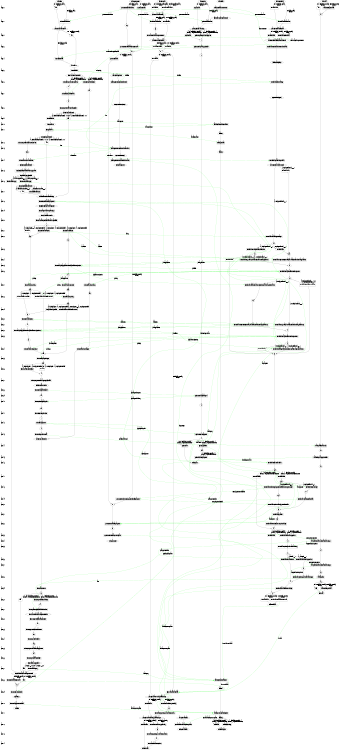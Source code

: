 digraph state_graph {
	rankdir=TB;
	size="8,5;"
	layer_0 [shape=plaintext, label="layer 0"];
	layer_1 [shape=plaintext, label="layer 1"];
	layer_0 -> layer_1 [style=invis];
	layer_2 [shape=plaintext, label="layer 2"];
	layer_1 -> layer_2 [style=invis];
	layer_3 [shape=plaintext, label="layer 3"];
	layer_2 -> layer_3 [style=invis];
	layer_4 [shape=plaintext, label="layer 4"];
	layer_3 -> layer_4 [style=invis];
	layer_5 [shape=plaintext, label="layer 5"];
	layer_4 -> layer_5 [style=invis];
	layer_6 [shape=plaintext, label="layer 6"];
	layer_5 -> layer_6 [style=invis];
	layer_7 [shape=plaintext, label="layer 7"];
	layer_6 -> layer_7 [style=invis];
	layer_8 [shape=plaintext, label="layer 8"];
	layer_7 -> layer_8 [style=invis];
	layer_9 [shape=plaintext, label="layer 9"];
	layer_8 -> layer_9 [style=invis];
	layer_10 [shape=plaintext, label="layer 10"];
	layer_9 -> layer_10 [style=invis];
	layer_11 [shape=plaintext, label="layer 11"];
	layer_10 -> layer_11 [style=invis];
	layer_12 [shape=plaintext, label="layer 12"];
	layer_11 -> layer_12 [style=invis];
	layer_13 [shape=plaintext, label="layer 13"];
	layer_12 -> layer_13 [style=invis];
	layer_14 [shape=plaintext, label="layer 14"];
	layer_13 -> layer_14 [style=invis];
	layer_15 [shape=plaintext, label="layer 15"];
	layer_14 -> layer_15 [style=invis];
	layer_16 [shape=plaintext, label="layer 16"];
	layer_15 -> layer_16 [style=invis];
	layer_17 [shape=plaintext, label="layer 17"];
	layer_16 -> layer_17 [style=invis];
	layer_18 [shape=plaintext, label="layer 18"];
	layer_17 -> layer_18 [style=invis];
	layer_19 [shape=plaintext, label="layer 19"];
	layer_18 -> layer_19 [style=invis];
	layer_20 [shape=plaintext, label="layer 20"];
	layer_19 -> layer_20 [style=invis];
	layer_21 [shape=plaintext, label="layer 21"];
	layer_20 -> layer_21 [style=invis];
	layer_22 [shape=plaintext, label="layer 22"];
	layer_21 -> layer_22 [style=invis];
	layer_23 [shape=plaintext, label="layer 23"];
	layer_22 -> layer_23 [style=invis];
	layer_24 [shape=plaintext, label="layer 24"];
	layer_23 -> layer_24 [style=invis];
	layer_25 [shape=plaintext, label="layer 25"];
	layer_24 -> layer_25 [style=invis];
	layer_26 [shape=plaintext, label="layer 26"];
	layer_25 -> layer_26 [style=invis];
	layer_27 [shape=plaintext, label="layer 27"];
	layer_26 -> layer_27 [style=invis];
	layer_28 [shape=plaintext, label="layer 28"];
	layer_27 -> layer_28 [style=invis];
	layer_29 [shape=plaintext, label="layer 29"];
	layer_28 -> layer_29 [style=invis];
	layer_30 [shape=plaintext, label="layer 30"];
	layer_29 -> layer_30 [style=invis];
	layer_31 [shape=plaintext, label="layer 31"];
	layer_30 -> layer_31 [style=invis];
	layer_32 [shape=plaintext, label="layer 32"];
	layer_31 -> layer_32 [style=invis];
	layer_33 [shape=plaintext, label="layer 33"];
	layer_32 -> layer_33 [style=invis];
	layer_34 [shape=plaintext, label="layer 34"];
	layer_33 -> layer_34 [style=invis];
	layer_35 [shape=plaintext, label="layer 35"];
	layer_34 -> layer_35 [style=invis];
	layer_36 [shape=plaintext, label="layer 36"];
	layer_35 -> layer_36 [style=invis];
	layer_37 [shape=plaintext, label="layer 37"];
	layer_36 -> layer_37 [style=invis];
	layer_38 [shape=plaintext, label="layer 38"];
	layer_37 -> layer_38 [style=invis];
	layer_39 [shape=plaintext, label="layer 39"];
	layer_38 -> layer_39 [style=invis];
	layer_40 [shape=plaintext, label="layer 40"];
	layer_39 -> layer_40 [style=invis];
	layer_41 [shape=plaintext, label="layer 41"];
	layer_40 -> layer_41 [style=invis];
	layer_42 [shape=plaintext, label="layer 42"];
	layer_41 -> layer_42 [style=invis];
	layer_43 [shape=plaintext, label="layer 43"];
	layer_42 -> layer_43 [style=invis];
	layer_44 [shape=plaintext, label="layer 44"];
	layer_43 -> layer_44 [style=invis];
	layer_45 [shape=plaintext, label="layer 45"];
	layer_44 -> layer_45 [style=invis];
	layer_46 [shape=plaintext, label="layer 46"];
	layer_45 -> layer_46 [style=invis];
	layer_47 [shape=plaintext, label="layer 47"];
	layer_46 -> layer_47 [style=invis];
	layer_48 [shape=plaintext, label="layer 48"];
	layer_47 -> layer_48 [style=invis];
	layer_49 [shape=plaintext, label="layer 49"];
	layer_48 -> layer_49 [style=invis];
	layer_50 [shape=plaintext, label="layer 50"];
	layer_49 -> layer_50 [style=invis];
	layer_51 [shape=plaintext, label="layer 51"];
	layer_50 -> layer_51 [style=invis];
	layer_52 [shape=plaintext, label="layer 52"];
	layer_51 -> layer_52 [style=invis];
	layer_53 [shape=plaintext, label="layer 53"];
	layer_52 -> layer_53 [style=invis];
	layer_54 [shape=plaintext, label="layer 54"];
	layer_53 -> layer_54 [style=invis];
	layer_55 [shape=plaintext, label="layer 55"];
	layer_54 -> layer_55 [style=invis];
	layer_56 [shape=plaintext, label="layer 56"];
	layer_55 -> layer_56 [style=invis];
	layer_57 [shape=plaintext, label="layer 57"];
	layer_56 -> layer_57 [style=invis];
	layer_58 [shape=plaintext, label="layer 58"];
	layer_57 -> layer_58 [style=invis];
	layer_59 [shape=plaintext, label="layer 59"];
	layer_58 -> layer_59 [style=invis];
	layer_60 [shape=plaintext, label="layer 60"];
	layer_59 -> layer_60 [style=invis];
	layer_61 [shape=plaintext, label="layer 61"];
	layer_60 -> layer_61 [style=invis];
	layer_62 [shape=plaintext, label="layer 62"];
	layer_61 -> layer_62 [style=invis];
	layer_63 [shape=plaintext, label="layer 63"];
	layer_62 -> layer_63 [style=invis];
	layer_64 [shape=plaintext, label="layer 64"];
	layer_63 -> layer_64 [style=invis];
	layer_65 [shape=plaintext, label="layer 65"];
	layer_64 -> layer_65 [style=invis];
	layer_66 [shape=plaintext, label="layer 66"];
	layer_65 -> layer_66 [style=invis];
	layer_67 [shape=plaintext, label="layer 67"];
	layer_66 -> layer_67 [style=invis];
	layer_68 [shape=plaintext, label="layer 68"];
	layer_67 -> layer_68 [style=invis];
	layer_69 [shape=plaintext, label="layer 69"];
	layer_68 -> layer_69 [style=invis];
	layer_70 [shape=plaintext, label="layer 70"];
	layer_69 -> layer_70 [style=invis];
	layer_71 [shape=plaintext, label="layer 71"];
	layer_70 -> layer_71 [style=invis];
	layer_72 [shape=plaintext, label="layer 72"];
	layer_71 -> layer_72 [style=invis];
	layer_73 [shape=plaintext, label="layer 73"];
	layer_72 -> layer_73 [style=invis];
	layer_74 [shape=plaintext, label="layer 74"];
	layer_73 -> layer_74 [style=invis];
	
	/* States */
	Firm_end_Firm [label = "end_Firm"]
	Firm_Update_02 [label = "Update_02"]
	Firm_15 [label = "15"]
	Firm_Firm_new01 [label = "Firm_new01"]
	Firm_Start_Firm_Macro_Data [label = "Start_Firm_Macro_Data"]
	Firm_start_Firm [label = "start_Firm"]
	Firm_10 [label = "10"]
	Firm_09b [label = "09b"]
	Firm_08 [label = "08"]
	Firm_07 [label = "07"]
	Firm_09a [label = "09a"]
	Firm_06 [label = "06"]
	Firm_03d [label = "03d"]
	Firm_09c [label = "09c"]
	Firm_05b [label = "05b"]
	Firm_05a [label = "05a"]
	Firm_04 [label = "04"]
	Firm_03c [label = "03c"]
	Firm_03 [label = "03"]
	Firm_011 [label = "011"]
	Firm_Firm_Ends_External_Financing [label = "Firm_Ends_External_Financing"]
	Firm_Firm_checks_financial_crisis [label = "Firm_checks_financial_crisis"]
	Firm_Firm_bankruptcy_checked [label = "Firm_bankruptcy_checked"]
	Firm_End_Firm_Financial_Role [label = "End_Firm_Financial_Role"]
	Firm_0003 [label = "0003"]
	Firm_Firm_Bankruptcy_check [label = "Firm_Bankruptcy_check"]
	Firm_004 [label = "004"]
	Firm_003 [label = "003"]
	Firm_002 [label = "002"]
	Firm_001 [label = "001"]
	Firm_Firm_End_Credit_Role [label = "Firm_End_Credit_Role"]
	Firm_Firm_Credit_02 [label = "Firm_Credit_02"]
	Firm_Start_Firm_Credit_Role [label = "Start_Firm_Credit_Role"]
	Firm_Firm_End_Financial_Management_Role [label = "Firm_End_Financial_Management_Role"]
	Firm_Firm_Start_Financial_Management_Role [label = "Firm_Start_Financial_Management_Role"]
	Firm_14 [label = "14"]
	Firm_13 [label = "13"]
	Firm_Start_Firm_Seller_Role [label = "Start_Firm_Seller_Role"]
	Firm_12 [label = "12"]
	Firm_11 [label = "11"]
	Firm_11b [label = "11b"]
	Firm_11a [label = "11a"]
	Firm_End_Firm_Labour_Role [label = "End_Firm_Labour_Role"]
	Firm_Firm_Start_Labour_Role [label = "Firm_Start_Labour_Role"]
	Firm_Firm_End_Financial_Management [label = "Firm_End_Financial_Management"]
	Firm_02 [label = "02"]
	Firm_00b [label = "00b"]
	Firm_01 [label = "01"]
	Firm_Firm_Start_Producer_Role [label = "Firm_Start_Producer_Role"]
	Household_WAITORDERSTATUS [label = "WAITORDERSTATUS"]
	Household_SELECTSTRATEGY [label = "SELECTSTRATEGY"]
	Household_end_Household [label = "end_Household"]
	Household_start_Household_financial_market_role [label = "start_Household_financial_market_role"]
	Household_Start_Household_Tax_Data [label = "Start_Household_Tax_Data"]
	Household_start_Household [label = "start_Household"]
	Household_05 [label = "05"]
	Household_04 [label = "04"]
	Household_03 [label = "03"]
	Household_02 [label = "02"]
	Household_01b [label = "01b"]
	Household_01 [label = "01"]
	Household_01a [label = "01a"]
	Household_01d [label = "01d"]
	Household_Start_Household_Labour_Role [label = "Start_Household_Labour_Role"]
	Household_12 [label = "12"]
	Household_14 [label = "14"]
	Household_11 [label = "11"]
	Household_10 [label = "10"]
	Household_15 [label = "15"]
	Household_08b [label = "08b"]
	Household_06d [label = "06d"]
	Household_08 [label = "08"]
	Household_07 [label = "07"]
	Household_06c [label = "06c"]
	Household_09 [label = "09"]
	Household_06b [label = "06b"]
	Household_06 [label = "06"]
	Mall_end_Mall [label = "end_Mall"]
	Mall_06 [label = "06"]
	Mall_05 [label = "05"]
	Mall_04 [label = "04"]
	Mall_03 [label = "03"]
	Mall_02 [label = "02"]
	Mall_01 [label = "01"]
	Mall_start_Mall [label = "start_Mall"]
	IGFirm_start_IGFirm [label = "start_IGFirm"]
	IGFirm_end_IGFirm [label = "end_IGFirm"]
	IGFirm_04b [label = "04b"]
	IGFirm_04 [label = "04"]
	IGFirm_03 [label = "03"]
	IGFirm_02 [label = "02"]
	IGFirm_01 [label = "01"]
	IGFirm_Start_IGFirm_Productivity [label = "Start_IGFirm_Productivity"]
	Eurostat_end_Eurostat [label = "end_Eurostat"]
	Eurostat_04 [label = "04"]
	Eurostat_03 [label = "03"]
	Eurostat_Start_Eurostat_Quarterly_Datastorage [label = "Start_Eurostat_Quarterly_Datastorage"]
	Eurostat_02 [label = "02"]
	Eurostat_Start_Eurostat_Monthly_Datastorage [label = "Start_Eurostat_Monthly_Datastorage"]
	Eurostat_01 [label = "01"]
	Eurostat_AA [label = "AA"]
	Eurostat_Start_Eurostat_Firm_Data [label = "Start_Eurostat_Firm_Data"]
	Eurostat_Start_Eurostat_Tax_Data [label = "Start_Eurostat_Tax_Data"]
	Eurostat_start_Eurostat [label = "start_Eurostat"]
	Clearinghouse_end_Clearinghouse [label = "end_Clearinghouse"]
	Clearinghouse_COMPUTEDPRICES [label = "COMPUTEDPRICES"]
	Clearinghouse_RECEIVEDINFOSTOCK [label = "RECEIVEDINFOSTOCK"]
	Clearinghouse_start_Clearinghouse [label = "start_Clearinghouse"]
	Bank_start_Bank [label = "start_Bank"]
	Bank_end_Bank_cycle [label = "end_Bank_cycle"]
	Bank_Bank_05 [label = "Bank_05"]
	Bank_Bank_04 [label = "Bank_04"]
	Bank_Bank_03 [label = "Bank_03"]
	Bank_Bank_02 [label = "Bank_02"]
	Bank_Bank_start_credit_market_role [label = "Bank_start_credit_market_role"]
	Government_end_Government [label = "end_Government"]
	Government_02 [label = "02"]
	Government_01 [label = "01"]
	Government_00A [label = "00A"]
	Government_00 [label = "00"]
	Government_start_Government [label = "start_Government"]
	Central_Bank_end_Central_Bank [label = "end_Central_Bank"]
	Central_Bank_start_Central_Bank [label = "start_Central_Bank"]
	Firm_Firm_calc_production_quantity_Firm_Start_Producer_Role_01 [label = "Firm_calc_production_quantity", shape = rect]
	Firm_Firm_set_quantities_zero_Firm_Start_Producer_Role_00b [label = "Firm_set_quantities_zero", shape = rect]
	Firm_Firm_calc_input_demands_01_02 [label = "Firm_calc_input_demands", shape = rect]
	Firm_Firm_calc_production_quantity_2_Firm_End_Financial_Management_Firm_Start_Labour_Role [label = "Firm_calc_production_quantity_2", shape = rect]
	Firm_Firm_send_capital_demand_End_Firm_Labour_Role_11a [label = "Firm_send_capital_demand", shape = rect]
	Firm_Firm_receive_capital_goods_11a_11b [label = "Firm_receive_capital_goods", shape = rect]
	Firm_Firm_execute_production_11b_11 [label = "Firm_execute_production", shape = rect]
	Firm_Firm_calc_pay_costs_11_12 [label = "Firm_calc_pay_costs", shape = rect]
	Firm_Firm_send_goods_to_mall_12_Start_Firm_Seller_Role [label = "Firm_send_goods_to_mall", shape = rect]
	Firm_Firm_calc_revenue_Start_Firm_Seller_Role_13 [label = "Firm_calc_revenue", shape = rect]
	Firm_Firm_compute_sales_statistics_13_14 [label = "Firm_compute_sales_statistics", shape = rect]
	Firm_Firm_update_specific_skills_of_workers_14_Firm_Start_Financial_Management_Role [label = "Firm_update_specific_skills_of_workers", shape = rect]
	Firm_idle_13_Firm_End_Financial_Management_Role [label = "idle", shape = rect]
	Firm_Firm_ask_loan_Start_Firm_Credit_Role_Firm_Credit_02 [label = "Firm_ask_loan", shape = rect]
	Firm_Firm_get_loan_Firm_Credit_02_Firm_End_Credit_Role [label = "Firm_get_loan", shape = rect]
	Firm_Firm_compute_financial_payments_Firm_Start_Financial_Management_Role_001 [label = "Firm_compute_financial_payments", shape = rect]
	Firm_Firm_compute_income_statement_001_002 [label = "Firm_compute_income_statement", shape = rect]
	Firm_Firm_compute_dividends_002_003 [label = "Firm_compute_dividends", shape = rect]
	Firm_Firm_compute_total_financial_payments_003_004 [label = "Firm_compute_total_financial_payments", shape = rect]
	Firm_Firm_compute_balance_sheet_004_Firm_Bankruptcy_check [label = "Firm_compute_balance_sheet", shape = rect]
	Firm_Firm_in_bankruptcy_Firm_Bankruptcy_check_Firm_End_Financial_Management_Role [label = "Firm_in_bankruptcy", shape = rect]
	Firm_idle_Firm_Bankruptcy_check_Firm_End_Financial_Management_Role [label = "idle", shape = rect]
	Firm_Firm_compute_total_liquidity_needs_02_Start_Firm_Credit_Role [label = "Firm_compute_total_liquidity_needs", shape = rect]
	Firm_Firm_compute_and_send_stock_orders_Firm_End_Credit_Role_0003 [label = "Firm_compute_and_send_stock_orders", shape = rect]
	Firm_Firm_read_stock_transactions_0003_End_Firm_Financial_Role [label = "Firm_read_stock_transactions", shape = rect]
	Firm_Firm_check_financial_and_bankruptcy_state_End_Firm_Financial_Role_Firm_bankruptcy_checked [label = "Firm_check_financial_and_bankruptcy_state", shape = rect]
	Firm_Firm_in_bankruptcy_Firm_bankruptcy_checked_Firm_End_Financial_Management_Role [label = "Firm_in_bankruptcy", shape = rect]
	Firm_Firm_in_financial_crisis_Firm_checks_financial_crisis_Firm_Ends_External_Financing [label = "Firm_in_financial_crisis", shape = rect]
	Firm_Firm_not_in_bankruptcy_Firm_bankruptcy_checked_Firm_checks_financial_crisis [label = "Firm_not_in_bankruptcy", shape = rect]
	Firm_idle_Firm_checks_financial_crisis_Firm_Ends_External_Financing [label = "idle", shape = rect]
	Firm_idle_Start_Firm_Credit_Role_Firm_Ends_External_Financing [label = "idle", shape = rect]
	Firm_idle_Firm_End_Credit_Role_Firm_Ends_External_Financing [label = "idle", shape = rect]
	Firm_Firm_execute_financial_payments_Firm_Ends_External_Financing_Firm_End_Financial_Management [label = "Firm_execute_financial_payments", shape = rect]
	Firm_Firm_calculate_specific_skills_and_wage_offer_Firm_Start_Labour_Role_011 [label = "Firm_calculate_specific_skills_and_wage_offer", shape = rect]
	Firm_Firm_send_vacancies_011_03 [label = "Firm_send_vacancies", shape = rect]
	Firm_Firm_send_redundancies_011_03c [label = "Firm_send_redundancies", shape = rect]
	Firm_Firm_idle_011_03c [label = "Firm_idle", shape = rect]
	Firm_Firm_read_job_applications_send_job_offer_or_rejection_03_04 [label = "Firm_read_job_applications_send_job_offer_or_rejection", shape = rect]
	Firm_Firm_read_job_responses_04_05a [label = "Firm_read_job_responses", shape = rect]
	Firm_Firm_read_job_quitting_05a_05b [label = "Firm_read_job_quitting", shape = rect]
	Firm_Firm_read_job_quitting_00b_09c [label = "Firm_read_job_quitting", shape = rect]
	Firm_Firm_read_job_quitting_03c_03d [label = "Firm_read_job_quitting", shape = rect]
	Firm_Firm_start_labour_market_03d_06 [label = "Firm_start_labour_market", shape = rect]
	Firm_Firm_finish_labour_market_first_round_03d_09a [label = "Firm_finish_labour_market_first_round", shape = rect]
	Firm_Firm_finish_labour_market_first_round_05b_09a [label = "Firm_finish_labour_market_first_round", shape = rect]
	Firm_Firm_update_wage_offer_05b_06 [label = "Firm_update_wage_offer", shape = rect]
	Firm_Firm_send_vacancies_2_06_07 [label = "Firm_send_vacancies_2", shape = rect]
	Firm_Firm_read_job_applications_send_job_offer_or_rejection_2_07_08 [label = "Firm_read_job_applications_send_job_offer_or_rejection_2", shape = rect]
	Firm_Firm_read_job_responses_2_08_09a [label = "Firm_read_job_responses_2", shape = rect]
	Firm_Firm_read_job_quitting_2_09a_09b [label = "Firm_read_job_quitting_2", shape = rect]
	Firm_Firm_read_job_quitting_2_09c_Start_Firm_Seller_Role [label = "Firm_read_job_quitting_2", shape = rect]
	Firm_Firm_update_wage_offer_2_09b_10 [label = "Firm_update_wage_offer_2", shape = rect]
	Firm_Firm_idle_09b_10 [label = "Firm_idle", shape = rect]
	Firm_Firm_compute_mean_wage_specific_skills_10_End_Firm_Labour_Role [label = "Firm_compute_mean_wage_specific_skills", shape = rect]
	Firm_idle_start_Firm_Start_Firm_Macro_Data [label = "idle", shape = rect]
	Firm_Firm_read_tax_rates_start_Firm_Start_Firm_Macro_Data [label = "Firm_read_tax_rates", shape = rect]
	Firm_Firm_receive_data_Start_Firm_Macro_Data_Firm_new01 [label = "Firm_receive_data", shape = rect]
	Firm_idle_Start_Firm_Macro_Data_Firm_new01 [label = "idle", shape = rect]
	Firm_Firm_send_data_to_Eurostat_Firm_End_Financial_Management_Role_15 [label = "Firm_send_data_to_Eurostat", shape = rect]
	Firm_idle_Firm_End_Financial_Management_Role_15 [label = "idle", shape = rect]
	Firm_Firm_send_payments_to_bank_Update_02_end_Firm [label = "Firm_send_payments_to_bank", shape = rect]
	Firm_Firm_send_info_Firm_new01_Firm_Start_Producer_Role [label = "Firm_send_info", shape = rect]
	Firm_Firm_receive_stock_info_15_Update_02 [label = "Firm_receive_stock_info", shape = rect]
	Household_Household_receive_dividends_06_06b [label = "Household_receive_dividends", shape = rect]
	Household_Household_idle_06b_09 [label = "Household_idle", shape = rect]
	Household_Household_idle_06b_06c [label = "Household_idle", shape = rect]
	Household_Household_receive_wage_06c_07 [label = "Household_receive_wage", shape = rect]
	Household_Household_update_specific_skills_07_08 [label = "Household_update_specific_skills", shape = rect]
	Household_Household_send_unemployment_notification_to_Government_06c_06d [label = "Household_send_unemployment_notification_to_Government", shape = rect]
	Household_Household_receive_unemployment_benefits_06d_08 [label = "Household_receive_unemployment_benefits", shape = rect]
	Household_Household_pay_taxes_08_08b [label = "Household_pay_taxes", shape = rect]
	Household_Household_determine_consumption_budget_08b_09 [label = "Household_determine_consumption_budget", shape = rect]
	Household_Household_idle_09_15 [label = "Household_idle", shape = rect]
	Household_Household_rank_and_buy_goods_1_09_10 [label = "Household_rank_and_buy_goods_1", shape = rect]
	Household_Household_receive_goods_read_rationing_10_11 [label = "Household_receive_goods_read_rationing", shape = rect]
	Household_Household_set_values_zero_11_14 [label = "Household_set_values_zero", shape = rect]
	Household_Household_rank_and_buy_goods_2_11_12 [label = "Household_rank_and_buy_goods_2", shape = rect]
	Household_Household_receive_goods_read_rationing_2_12_14 [label = "Household_receive_goods_read_rationing_2", shape = rect]
	Household_Household_handle_leftover_budget_14_15 [label = "Household_handle_leftover_budget", shape = rect]
	Household_Household_read_firing_messages_Start_Household_Labour_Role_01d [label = "Household_read_firing_messages", shape = rect]
	Household_Household_idle_01d_01a [label = "Household_idle", shape = rect]
	Household_Household_idle_Start_Household_Labour_Role_01a [label = "Household_idle", shape = rect]
	Household_Household_UNEMPLOYED_read_job_vacancies_and_send_applications_01a_01 [label = "Household_UNEMPLOYED_read_job_vacancies_and_send_applications", shape = rect]
	Household_Household_on_the_job_search_decision_01d_01b [label = "Household_on_the_job_search_decision", shape = rect]
	Household_Household_OTJS_read_job_vacancies_and_send_applications_01b_01 [label = "Household_OTJS_read_job_vacancies_and_send_applications", shape = rect]
	Household_Household_idle_01b_06 [label = "Household_idle", shape = rect]
	Household_Household_read_job_offers_send_response_01_02 [label = "Household_read_job_offers_send_response", shape = rect]
	Household_Household_finish_labour_market_02_06 [label = "Household_finish_labour_market", shape = rect]
	Household_Household_read_application_rejection_update_wage_reservation_02_03 [label = "Household_read_application_rejection_update_wage_reservation", shape = rect]
	Household_Household_OTJS_read_job_vacancies_and_send_applications_2_02_04 [label = "Household_OTJS_read_job_vacancies_and_send_applications_2", shape = rect]
	Household_Household_UNEMPLOYED_read_job_vacancies_and_send_applications_2_03_04 [label = "Household_UNEMPLOYED_read_job_vacancies_and_send_applications_2", shape = rect]
	Household_Household_read_job_offers_send_response_2_04_05 [label = "Household_read_job_offers_send_response_2", shape = rect]
	Household_Household_read_application_rejection_update_wage_reservation_2_05_06 [label = "Household_read_application_rejection_update_wage_reservation_2", shape = rect]
	Household_Household_idle_05_06 [label = "Household_idle", shape = rect]
	Household_Household_idle_start_Household_Start_Household_Tax_Data [label = "Household_idle", shape = rect]
	Household_Household_read_tax_rates_start_Household_Start_Household_Tax_Data [label = "Household_read_tax_rates", shape = rect]
	Household_Household_receive_data_Start_Household_Tax_Data_start_Household_financial_market_role [label = "Household_receive_data", shape = rect]
	Household_Household_idle_Start_Household_Tax_Data_start_Household_financial_market_role [label = "Household_idle", shape = rect]
	Household_Household_send_data_to_Eurostat_15_end_Household [label = "Household_send_data_to_Eurostat", shape = rect]
	Household_Household_idle_15_end_Household [label = "Household_idle", shape = rect]
	Household_Household_receive_info_interest_from_bank_start_Household_financial_market_role_SELECTSTRATEGY [label = "Household_receive_info_interest_from_bank", shape = rect]
	Household_Household_select_strategy_SELECTSTRATEGY_WAITORDERSTATUS [label = "Household_select_strategy", shape = rect]
	Household_Household_update_its_portfolio_WAITORDERSTATUS_Start_Household_Labour_Role [label = "Household_update_its_portfolio", shape = rect]
	Mall_Mall_reset_export_data_start_Mall_01 [label = "Mall_reset_export_data", shape = rect]
	Mall_idle_start_Mall_01 [label = "idle", shape = rect]
	Mall_Mall_update_mall_stock_01_02 [label = "Mall_update_mall_stock", shape = rect]
	Mall_Mall_send_quality_price_info_1_02_03 [label = "Mall_send_quality_price_info_1", shape = rect]
	Mall_Mall_update_mall_stocks_sales_rationing_1_03_04 [label = "Mall_update_mall_stocks_sales_rationing_1", shape = rect]
	Mall_Mall_update_mall_stocks_sales_rationing_2_04_05 [label = "Mall_update_mall_stocks_sales_rationing_2", shape = rect]
	Mall_Mall_pay_firm_05_06 [label = "Mall_pay_firm", shape = rect]
	Mall_Mall_send_export_data_06_end_Mall [label = "Mall_send_export_data", shape = rect]
	Mall_idle_06_end_Mall [label = "idle", shape = rect]
	IGFirm_IGFirm_update_productivity_price_Start_IGFirm_Productivity_01 [label = "IGFirm_update_productivity_price", shape = rect]
	IGFirm_IGFirm_idle_Start_IGFirm_Productivity_01 [label = "IGFirm_idle", shape = rect]
	IGFirm_IGFirm_send_quality_price_info_01_02 [label = "IGFirm_send_quality_price_info", shape = rect]
	IGFirm_IGFirm_send_capital_good_02_03 [label = "IGFirm_send_capital_good", shape = rect]
	IGFirm_IGFirm_receive_payment_03_04 [label = "IGFirm_receive_payment", shape = rect]
	IGFirm_IGFirm_pay_taxes_04_04b [label = "IGFirm_pay_taxes", shape = rect]
	IGFirm_IGFirm_dividend_payment_04b_end_IGFirm [label = "IGFirm_dividend_payment", shape = rect]
	IGFirm_IGFirm_idle_04_end_IGFirm [label = "IGFirm_idle", shape = rect]
	IGFirm_IGFirm_idle_start_IGFirm_Start_IGFirm_Productivity [label = "IGFirm_idle", shape = rect]
	IGFirm_IGFirm_read_tax_rates_start_IGFirm_Start_IGFirm_Productivity [label = "IGFirm_read_tax_rates", shape = rect]
	Eurostat_Eurostat_Initialization_start_Eurostat_Start_Eurostat_Tax_Data [label = "Eurostat_Initialization", shape = rect]
	Eurostat_Eurostat_idle_start_Eurostat_Start_Eurostat_Tax_Data [label = "Eurostat_idle", shape = rect]
	Eurostat_Eurostat_idle_Start_Eurostat_Tax_Data_Start_Eurostat_Firm_Data [label = "Eurostat_idle", shape = rect]
	Eurostat_Eurostat_read_tax_rates_Start_Eurostat_Tax_Data_AA [label = "Eurostat_read_tax_rates", shape = rect]
	Eurostat_Eurostat_send_data_to_government_AA_Start_Eurostat_Firm_Data [label = "Eurostat_send_data_to_government", shape = rect]
	Eurostat_Eurostat_send_data_Start_Eurostat_Firm_Data_01 [label = "Eurostat_send_data", shape = rect]
	Eurostat_Eurostat_idle_Start_Eurostat_Firm_Data_01 [label = "Eurostat_idle", shape = rect]
	Eurostat_Eurostat_idle_01_Start_Eurostat_Monthly_Datastorage [label = "Eurostat_idle", shape = rect]
	Eurostat_Eurostat_calculate_data_01_Start_Eurostat_Monthly_Datastorage [label = "Eurostat_calculate_data", shape = rect]
	Eurostat_Eurostat_store_history_monthly_Start_Eurostat_Monthly_Datastorage_02 [label = "Eurostat_store_history_monthly", shape = rect]
	Eurostat_Eurostat_compute_growth_rates_monthly_02_Start_Eurostat_Quarterly_Datastorage [label = "Eurostat_compute_growth_rates_monthly", shape = rect]
	Eurostat_Eurostat_idle_Start_Eurostat_Monthly_Datastorage_Start_Eurostat_Quarterly_Datastorage [label = "Eurostat_idle", shape = rect]
	Eurostat_Eurostat_store_history_quarterly_Start_Eurostat_Quarterly_Datastorage_03 [label = "Eurostat_store_history_quarterly", shape = rect]
	Eurostat_Eurostat_compute_growth_rates_quarterly_03_04 [label = "Eurostat_compute_growth_rates_quarterly", shape = rect]
	Eurostat_Eurostat_measure_recession_04_end_Eurostat [label = "Eurostat_measure_recession", shape = rect]
	Eurostat_Eurostat_idle_Start_Eurostat_Quarterly_Datastorage_end_Eurostat [label = "Eurostat_idle", shape = rect]
	Clearinghouse_ClearingHouse_receive_info_stock_start_Clearinghouse_RECEIVEDINFOSTOCK [label = "ClearingHouse_receive_info_stock", shape = rect]
	Clearinghouse_ClearingHouse_receive_orders_and_run_RECEIVEDINFOSTOCK_COMPUTEDPRICES [label = "ClearingHouse_receive_orders_and_run", shape = rect]
	Clearinghouse_ClearingHouse_send_asset_information_COMPUTEDPRICES_end_Clearinghouse [label = "ClearingHouse_send_asset_information", shape = rect]
	Bank_Bank_decide_credit_conditions_Bank_start_credit_market_role_Bank_02 [label = "Bank_decide_credit_conditions", shape = rect]
	Bank_Bank_give_loan_Bank_02_Bank_03 [label = "Bank_give_loan", shape = rect]
	Bank_Bank_receive_installment_Bank_03_Bank_04 [label = "Bank_receive_installment", shape = rect]
	Bank_Bank_account_update_deposits_Bank_04_Bank_05 [label = "Bank_account_update_deposits", shape = rect]
	Bank_Bank_accounting_Bank_05_end_Bank_cycle [label = "Bank_accounting", shape = rect]
	Bank_Bank_idle_Bank_05_end_Bank_cycle [label = "Bank_idle", shape = rect]
	Bank_Bank_send_accountInterest_start_Bank_Bank_start_credit_market_role [label = "Bank_send_accountInterest", shape = rect]
	Government_Government_idle_start_Government_00 [label = "Government_idle", shape = rect]
	Government_Government_send_tax_rates_start_Government_00A [label = "Government_send_tax_rates", shape = rect]
	Government_Government_read_data_from_Eurostat_00A_00 [label = "Government_read_data_from_Eurostat", shape = rect]
	Government_Government_send_unemployment_benefit_payment_00_01 [label = "Government_send_unemployment_benefit_payment", shape = rect]
	Government_Government_idle_00_01 [label = "Government_idle", shape = rect]
	Government_Government_read_tax_payment_01_02 [label = "Government_read_tax_payment", shape = rect]
	Government_Government_send_account_update_02_end_Government [label = "Government_send_account_update", shape = rect]
	Central_Bank_Central_Bank_read_account_update_start_Central_Bank_end_Central_Bank [label = "Central_Bank_read_account_update", shape = rect]
	
	/* Transitions */
	Firm_Firm_Start_Producer_Role -> Firm_Firm_calc_production_quantity_Firm_Start_Producer_Role_01 [ label = "Periodicity: monthly\nPhase: a->day_of_month_to_act"];
	Firm_Firm_calc_production_quantity_Firm_Start_Producer_Role_01 -> Firm_01;
	Firm_Firm_Start_Producer_Role -> Firm_Firm_set_quantities_zero_Firm_Start_Producer_Role_00b [ label = "not ( Periodicity: monthly\nPhase: a->day_of_month_to_act )"];
	Firm_Firm_set_quantities_zero_Firm_Start_Producer_Role_00b -> Firm_00b;
	Firm_01 -> Firm_Firm_calc_input_demands_01_02;
	Firm_Firm_calc_input_demands_01_02 -> Firm_02;
	Firm_Firm_End_Financial_Management -> Firm_Firm_calc_production_quantity_2_Firm_End_Financial_Management_Firm_Start_Labour_Role;
	Firm_Firm_calc_production_quantity_2_Firm_End_Financial_Management_Firm_Start_Labour_Role -> Firm_Firm_Start_Labour_Role;
	Firm_End_Firm_Labour_Role -> Firm_Firm_send_capital_demand_End_Firm_Labour_Role_11a;
	Firm_Firm_send_capital_demand_End_Firm_Labour_Role_11a -> Firm_11a;
	Firm_11a -> Firm_Firm_receive_capital_goods_11a_11b;
	Firm_Firm_receive_capital_goods_11a_11b -> Firm_11b;
	Firm_11b -> Firm_Firm_execute_production_11b_11;
	Firm_Firm_execute_production_11b_11 -> Firm_11;
	Firm_11 -> Firm_Firm_calc_pay_costs_11_12;
	Firm_Firm_calc_pay_costs_11_12 -> Firm_12;
	Firm_12 -> Firm_Firm_send_goods_to_mall_12_Start_Firm_Seller_Role;
	Firm_Firm_send_goods_to_mall_12_Start_Firm_Seller_Role -> Firm_Start_Firm_Seller_Role;
	Firm_Start_Firm_Seller_Role -> Firm_Firm_calc_revenue_Start_Firm_Seller_Role_13;
	Firm_Firm_calc_revenue_Start_Firm_Seller_Role_13 -> Firm_13;
	Firm_13 -> Firm_Firm_compute_sales_statistics_13_14 [ label = "Periodicity: monthly\nPhase: a->last_day_of_month_to_act"];
	Firm_Firm_compute_sales_statistics_13_14 -> Firm_14;
	Firm_14 -> Firm_Firm_update_specific_skills_of_workers_14_Firm_Start_Financial_Management_Role;
	Firm_Firm_update_specific_skills_of_workers_14_Firm_Start_Financial_Management_Role -> Firm_Firm_Start_Financial_Management_Role;
	Firm_13 -> Firm_idle_13_Firm_End_Financial_Management_Role [ label = "not ( Periodicity: monthly\nPhase: a->last_day_of_month_to_act )"];
	Firm_idle_13_Firm_End_Financial_Management_Role -> Firm_Firm_End_Financial_Management_Role;
	Firm_Start_Firm_Credit_Role -> Firm_Firm_ask_loan_Start_Firm_Credit_Role_Firm_Credit_02 [ label = "a->external_financial_needs > 0.0"];
	Firm_Firm_ask_loan_Start_Firm_Credit_Role_Firm_Credit_02 -> Firm_Firm_Credit_02;
	Firm_Firm_Credit_02 -> Firm_Firm_get_loan_Firm_Credit_02_Firm_End_Credit_Role;
	Firm_Firm_get_loan_Firm_Credit_02_Firm_End_Credit_Role -> Firm_Firm_End_Credit_Role;
	Firm_Firm_Start_Financial_Management_Role -> Firm_Firm_compute_financial_payments_Firm_Start_Financial_Management_Role_001;
	Firm_Firm_compute_financial_payments_Firm_Start_Financial_Management_Role_001 -> Firm_001;
	Firm_001 -> Firm_Firm_compute_income_statement_001_002;
	Firm_Firm_compute_income_statement_001_002 -> Firm_002;
	Firm_002 -> Firm_Firm_compute_dividends_002_003;
	Firm_Firm_compute_dividends_002_003 -> Firm_003;
	Firm_003 -> Firm_Firm_compute_total_financial_payments_003_004;
	Firm_Firm_compute_total_financial_payments_003_004 -> Firm_004;
	Firm_004 -> Firm_Firm_compute_balance_sheet_004_Firm_Bankruptcy_check;
	Firm_Firm_compute_balance_sheet_004_Firm_Bankruptcy_check -> Firm_Firm_Bankruptcy_check;
	Firm_Firm_Bankruptcy_check -> Firm_Firm_in_bankruptcy_Firm_Bankruptcy_check_Firm_End_Financial_Management_Role [ label = "not ( a->equity >= 0.0 )"];
	Firm_Firm_in_bankruptcy_Firm_Bankruptcy_check_Firm_End_Financial_Management_Role -> Firm_Firm_End_Financial_Management_Role;
	Firm_Firm_Bankruptcy_check -> Firm_idle_Firm_Bankruptcy_check_Firm_End_Financial_Management_Role [ label = "a->equity >= 0.0"];
	Firm_idle_Firm_Bankruptcy_check_Firm_End_Financial_Management_Role -> Firm_Firm_End_Financial_Management_Role;
	Firm_02 -> Firm_Firm_compute_total_liquidity_needs_02_Start_Firm_Credit_Role;
	Firm_Firm_compute_total_liquidity_needs_02_Start_Firm_Credit_Role -> Firm_Start_Firm_Credit_Role;
	Firm_Firm_End_Credit_Role -> Firm_Firm_compute_and_send_stock_orders_Firm_End_Credit_Role_0003 [ label = "a->external_financial_needs > 0.0"];
	Firm_Firm_compute_and_send_stock_orders_Firm_End_Credit_Role_0003 -> Firm_0003;
	Firm_0003 -> Firm_Firm_read_stock_transactions_0003_End_Firm_Financial_Role;
	Firm_Firm_read_stock_transactions_0003_End_Firm_Financial_Role -> Firm_End_Firm_Financial_Role;
	Firm_End_Firm_Financial_Role -> Firm_Firm_check_financial_and_bankruptcy_state_End_Firm_Financial_Role_Firm_bankruptcy_checked;
	Firm_Firm_check_financial_and_bankruptcy_state_End_Firm_Financial_Role_Firm_bankruptcy_checked -> Firm_Firm_bankruptcy_checked;
	Firm_Firm_bankruptcy_checked -> Firm_Firm_in_bankruptcy_Firm_bankruptcy_checked_Firm_End_Financial_Management_Role [ label = "a->bankruptcy_state == 1"];
	Firm_Firm_in_bankruptcy_Firm_bankruptcy_checked_Firm_End_Financial_Management_Role -> Firm_Firm_End_Financial_Management_Role;
	Firm_Firm_checks_financial_crisis -> Firm_Firm_in_financial_crisis_Firm_checks_financial_crisis_Firm_Ends_External_Financing [ label = "a->financial_crisis_state == 1"];
	Firm_Firm_in_financial_crisis_Firm_checks_financial_crisis_Firm_Ends_External_Financing -> Firm_Firm_Ends_External_Financing;
	Firm_Firm_bankruptcy_checked -> Firm_Firm_not_in_bankruptcy_Firm_bankruptcy_checked_Firm_checks_financial_crisis [ label = "a->bankruptcy_state == 0"];
	Firm_Firm_not_in_bankruptcy_Firm_bankruptcy_checked_Firm_checks_financial_crisis -> Firm_Firm_checks_financial_crisis;
	Firm_Firm_checks_financial_crisis -> Firm_idle_Firm_checks_financial_crisis_Firm_Ends_External_Financing [ label = "a->financial_crisis_state == 0"];
	Firm_idle_Firm_checks_financial_crisis_Firm_Ends_External_Financing -> Firm_Firm_Ends_External_Financing;
	Firm_Start_Firm_Credit_Role -> Firm_idle_Start_Firm_Credit_Role_Firm_Ends_External_Financing [ label = "not ( a->external_financial_needs > 0.0 )"];
	Firm_idle_Start_Firm_Credit_Role_Firm_Ends_External_Financing -> Firm_Firm_Ends_External_Financing;
	Firm_Firm_End_Credit_Role -> Firm_idle_Firm_End_Credit_Role_Firm_Ends_External_Financing [ label = "not ( a->external_financial_needs > 0.0 )"];
	Firm_idle_Firm_End_Credit_Role_Firm_Ends_External_Financing -> Firm_Firm_Ends_External_Financing;
	Firm_Firm_Ends_External_Financing -> Firm_Firm_execute_financial_payments_Firm_Ends_External_Financing_Firm_End_Financial_Management;
	Firm_Firm_execute_financial_payments_Firm_Ends_External_Financing_Firm_End_Financial_Management -> Firm_Firm_End_Financial_Management;
	Firm_Firm_Start_Labour_Role -> Firm_Firm_calculate_specific_skills_and_wage_offer_Firm_Start_Labour_Role_011;
	Firm_Firm_calculate_specific_skills_and_wage_offer_Firm_Start_Labour_Role_011 -> Firm_011;
	Firm_011 -> Firm_Firm_send_vacancies_011_03 [ label = "a->no_employees < a->employees_needed"];
	Firm_Firm_send_vacancies_011_03 -> Firm_03;
	Firm_011 -> Firm_Firm_send_redundancies_011_03c [ label = "a->no_employees > a->employees_needed"];
	Firm_Firm_send_redundancies_011_03c -> Firm_03c;
	Firm_011 -> Firm_Firm_idle_011_03c [ label = "a->no_employees == a->employees_needed"];
	Firm_Firm_idle_011_03c -> Firm_03c;
	Firm_03 -> Firm_Firm_read_job_applications_send_job_offer_or_rejection_03_04;
	Firm_Firm_read_job_applications_send_job_offer_or_rejection_03_04 -> Firm_04;
	Firm_04 -> Firm_Firm_read_job_responses_04_05a;
	Firm_Firm_read_job_responses_04_05a -> Firm_05a;
	Firm_05a -> Firm_Firm_read_job_quitting_05a_05b;
	Firm_Firm_read_job_quitting_05a_05b -> Firm_05b;
	Firm_00b -> Firm_Firm_read_job_quitting_00b_09c;
	Firm_Firm_read_job_quitting_00b_09c -> Firm_09c;
	Firm_03c -> Firm_Firm_read_job_quitting_03c_03d;
	Firm_Firm_read_job_quitting_03c_03d -> Firm_03d;
	Firm_03d -> Firm_Firm_start_labour_market_03d_06 [ label = "a->no_employees < a->employees_needed"];
	Firm_Firm_start_labour_market_03d_06 -> Firm_06;
	Firm_03d -> Firm_Firm_finish_labour_market_first_round_03d_09a [ label = "not ( a->no_employees < a->employees_needed )"];
	Firm_Firm_finish_labour_market_first_round_03d_09a -> Firm_09a;
	Firm_05b -> Firm_Firm_finish_labour_market_first_round_05b_09a [ label = "a->no_employees == a->employees_needed"];
	Firm_Firm_finish_labour_market_first_round_05b_09a -> Firm_09a;
	Firm_05b -> Firm_Firm_update_wage_offer_05b_06 [ label = "a->no_employees < a->employees_needed"];
	Firm_Firm_update_wage_offer_05b_06 -> Firm_06;
	Firm_06 -> Firm_Firm_send_vacancies_2_06_07;
	Firm_Firm_send_vacancies_2_06_07 -> Firm_07;
	Firm_07 -> Firm_Firm_read_job_applications_send_job_offer_or_rejection_2_07_08;
	Firm_Firm_read_job_applications_send_job_offer_or_rejection_2_07_08 -> Firm_08;
	Firm_08 -> Firm_Firm_read_job_responses_2_08_09a;
	Firm_Firm_read_job_responses_2_08_09a -> Firm_09a;
	Firm_09a -> Firm_Firm_read_job_quitting_2_09a_09b;
	Firm_Firm_read_job_quitting_2_09a_09b -> Firm_09b;
	Firm_09c -> Firm_Firm_read_job_quitting_2_09c_Start_Firm_Seller_Role;
	Firm_Firm_read_job_quitting_2_09c_Start_Firm_Seller_Role -> Firm_Start_Firm_Seller_Role;
	Firm_09b -> Firm_Firm_update_wage_offer_2_09b_10 [ label = "a->no_employees < a->employees_needed"];
	Firm_Firm_update_wage_offer_2_09b_10 -> Firm_10;
	Firm_09b -> Firm_Firm_idle_09b_10 [ label = "not ( a->no_employees < a->employees_needed )"];
	Firm_Firm_idle_09b_10 -> Firm_10;
	Firm_10 -> Firm_Firm_compute_mean_wage_specific_skills_10_End_Firm_Labour_Role;
	Firm_Firm_compute_mean_wage_specific_skills_10_End_Firm_Labour_Role -> Firm_End_Firm_Labour_Role;
	Firm_start_Firm -> Firm_idle_start_Firm_Start_Firm_Macro_Data [ label = "not ( Periodicity: yearly\nPhase: 1 )"];
	Firm_idle_start_Firm_Start_Firm_Macro_Data -> Firm_Start_Firm_Macro_Data;
	Firm_start_Firm -> Firm_Firm_read_tax_rates_start_Firm_Start_Firm_Macro_Data [ label = "Periodicity: yearly\nPhase: 1"];
	Firm_Firm_read_tax_rates_start_Firm_Start_Firm_Macro_Data -> Firm_Start_Firm_Macro_Data;
	Firm_Start_Firm_Macro_Data -> Firm_Firm_receive_data_Start_Firm_Macro_Data_Firm_new01 [ label = "Periodicity: monthly\nPhase: 1"];
	Firm_Firm_receive_data_Start_Firm_Macro_Data_Firm_new01 -> Firm_Firm_new01;
	Firm_Start_Firm_Macro_Data -> Firm_idle_Start_Firm_Macro_Data_Firm_new01 [ label = "not ( Periodicity: monthly\nPhase: 1 )"];
	Firm_idle_Start_Firm_Macro_Data_Firm_new01 -> Firm_Firm_new01;
	Firm_Firm_End_Financial_Management_Role -> Firm_Firm_send_data_to_Eurostat_Firm_End_Financial_Management_Role_15 [ label = "Periodicity: monthly\nPhase: 0"];
	Firm_Firm_send_data_to_Eurostat_Firm_End_Financial_Management_Role_15 -> Firm_15;
	Firm_Firm_End_Financial_Management_Role -> Firm_idle_Firm_End_Financial_Management_Role_15 [ label = "not ( Periodicity: monthly\nPhase: 0 )"];
	Firm_idle_Firm_End_Financial_Management_Role_15 -> Firm_15;
	Firm_Update_02 -> Firm_Firm_send_payments_to_bank_Update_02_end_Firm;
	Firm_Firm_send_payments_to_bank_Update_02_end_Firm -> Firm_end_Firm;
	Firm_Firm_new01 -> Firm_Firm_send_info_Firm_new01_Firm_Start_Producer_Role;
	Firm_Firm_send_info_Firm_new01_Firm_Start_Producer_Role -> Firm_Firm_Start_Producer_Role;
	Firm_15 -> Firm_Firm_receive_stock_info_15_Update_02;
	Firm_Firm_receive_stock_info_15_Update_02 -> Firm_Update_02;
	Household_06 -> Household_Household_receive_dividends_06_06b;
	Household_Household_receive_dividends_06_06b -> Household_06b;
	Household_06b -> Household_Household_idle_06b_09 [ label = "not ( Periodicity: monthly\nPhase: a->day_of_month_receive_income )"];
	Household_Household_idle_06b_09 -> Household_09;
	Household_06b -> Household_Household_idle_06b_06c [ label = "Periodicity: monthly\nPhase: a->day_of_month_receive_income"];
	Household_Household_idle_06b_06c -> Household_06c;
	Household_06c -> Household_Household_receive_wage_06c_07 [ label = "a->employee_firm_id != -1"];
	Household_Household_receive_wage_06c_07 -> Household_07;
	Household_07 -> Household_Household_update_specific_skills_07_08;
	Household_Household_update_specific_skills_07_08 -> Household_08;
	Household_06c -> Household_Household_send_unemployment_notification_to_Government_06c_06d [ label = "a->employee_firm_id == -1"];
	Household_Household_send_unemployment_notification_to_Government_06c_06d -> Household_06d;
	Household_06d -> Household_Household_receive_unemployment_benefits_06d_08;
	Household_Household_receive_unemployment_benefits_06d_08 -> Household_08;
	Household_08 -> Household_Household_pay_taxes_08_08b;
	Household_Household_pay_taxes_08_08b -> Household_08b;
	Household_08b -> Household_Household_determine_consumption_budget_08b_09;
	Household_Household_determine_consumption_budget_08b_09 -> Household_09;
	Household_09 -> Household_Household_idle_09_15 [ label = "not ( Periodicity: weekly\nPhase: a->day_of_week_to_act )"];
	Household_Household_idle_09_15 -> Household_15;
	Household_09 -> Household_Household_rank_and_buy_goods_1_09_10 [ label = "Periodicity: weekly\nPhase: a->day_of_week_to_act"];
	Household_Household_rank_and_buy_goods_1_09_10 -> Household_10;
	Household_10 -> Household_Household_receive_goods_read_rationing_10_11;
	Household_Household_receive_goods_read_rationing_10_11 -> Household_11;
	Household_11 -> Household_Household_set_values_zero_11_14 [ label = "a->rationed != 1"];
	Household_Household_set_values_zero_11_14 -> Household_14;
	Household_11 -> Household_Household_rank_and_buy_goods_2_11_12 [ label = "a->rationed == 1"];
	Household_Household_rank_and_buy_goods_2_11_12 -> Household_12;
	Household_12 -> Household_Household_receive_goods_read_rationing_2_12_14;
	Household_Household_receive_goods_read_rationing_2_12_14 -> Household_14;
	Household_14 -> Household_Household_handle_leftover_budget_14_15;
	Household_Household_handle_leftover_budget_14_15 -> Household_15;
	Household_Start_Household_Labour_Role -> Household_Household_read_firing_messages_Start_Household_Labour_Role_01d [ label = "a->employee_firm_id != -1"];
	Household_Household_read_firing_messages_Start_Household_Labour_Role_01d -> Household_01d;
	Household_01d -> Household_Household_idle_01d_01a [ label = "a->employee_firm_id == -1"];
	Household_Household_idle_01d_01a -> Household_01a;
	Household_Start_Household_Labour_Role -> Household_Household_idle_Start_Household_Labour_Role_01a [ label = "a->employee_firm_id == -1"];
	Household_Household_idle_Start_Household_Labour_Role_01a -> Household_01a;
	Household_01a -> Household_Household_UNEMPLOYED_read_job_vacancies_and_send_applications_01a_01;
	Household_Household_UNEMPLOYED_read_job_vacancies_and_send_applications_01a_01 -> Household_01;
	Household_01d -> Household_Household_on_the_job_search_decision_01d_01b [ label = "a->employee_firm_id != -1"];
	Household_Household_on_the_job_search_decision_01d_01b -> Household_01b;
	Household_01b -> Household_Household_OTJS_read_job_vacancies_and_send_applications_01b_01 [ label = "a->on_the_job_search == 1"];
	Household_Household_OTJS_read_job_vacancies_and_send_applications_01b_01 -> Household_01;
	Household_01b -> Household_Household_idle_01b_06 [ label = "a->on_the_job_search != 1"];
	Household_Household_idle_01b_06 -> Household_06;
	Household_01 -> Household_Household_read_job_offers_send_response_01_02;
	Household_Household_read_job_offers_send_response_01_02 -> Household_02;
	Household_02 -> Household_Household_finish_labour_market_02_06 [ label = "a->employee_firm_id != -1 &&\na->on_the_job_search != 1"];
	Household_Household_finish_labour_market_02_06 -> Household_06;
	Household_02 -> Household_Household_read_application_rejection_update_wage_reservation_02_03 [ label = "a->employee_firm_id == -1"];
	Household_Household_read_application_rejection_update_wage_reservation_02_03 -> Household_03;
	Household_02 -> Household_Household_OTJS_read_job_vacancies_and_send_applications_2_02_04 [ label = "a->on_the_job_search == 1"];
	Household_Household_OTJS_read_job_vacancies_and_send_applications_2_02_04 -> Household_04;
	Household_03 -> Household_Household_UNEMPLOYED_read_job_vacancies_and_send_applications_2_03_04;
	Household_Household_UNEMPLOYED_read_job_vacancies_and_send_applications_2_03_04 -> Household_04;
	Household_04 -> Household_Household_read_job_offers_send_response_2_04_05;
	Household_Household_read_job_offers_send_response_2_04_05 -> Household_05;
	Household_05 -> Household_Household_read_application_rejection_update_wage_reservation_2_05_06 [ label = "a->employee_firm_id == -1"];
	Household_Household_read_application_rejection_update_wage_reservation_2_05_06 -> Household_06;
	Household_05 -> Household_Household_idle_05_06 [ label = "a->employee_firm_id != -1"];
	Household_Household_idle_05_06 -> Household_06;
	Household_start_Household -> Household_Household_idle_start_Household_Start_Household_Tax_Data [ label = "not ( Periodicity: yearly\nPhase: 1 )"];
	Household_Household_idle_start_Household_Start_Household_Tax_Data -> Household_Start_Household_Tax_Data;
	Household_start_Household -> Household_Household_read_tax_rates_start_Household_Start_Household_Tax_Data [ label = "Periodicity: yearly\nPhase: 1"];
	Household_Household_read_tax_rates_start_Household_Start_Household_Tax_Data -> Household_Start_Household_Tax_Data;
	Household_Start_Household_Tax_Data -> Household_Household_receive_data_Start_Household_Tax_Data_start_Household_financial_market_role [ label = "Periodicity: monthly\nPhase: 1"];
	Household_Household_receive_data_Start_Household_Tax_Data_start_Household_financial_market_role -> Household_start_Household_financial_market_role;
	Household_Start_Household_Tax_Data -> Household_Household_idle_Start_Household_Tax_Data_start_Household_financial_market_role [ label = "not ( Periodicity: monthly\nPhase: 1 )"];
	Household_Household_idle_Start_Household_Tax_Data_start_Household_financial_market_role -> Household_start_Household_financial_market_role;
	Household_15 -> Household_Household_send_data_to_Eurostat_15_end_Household [ label = "Periodicity: monthly\nPhase: 0"];
	Household_Household_send_data_to_Eurostat_15_end_Household -> Household_end_Household;
	Household_15 -> Household_Household_idle_15_end_Household [ label = "not ( Periodicity: monthly\nPhase: 0 )"];
	Household_Household_idle_15_end_Household -> Household_end_Household;
	Household_start_Household_financial_market_role -> Household_Household_receive_info_interest_from_bank_start_Household_financial_market_role_SELECTSTRATEGY;
	Household_Household_receive_info_interest_from_bank_start_Household_financial_market_role_SELECTSTRATEGY -> Household_SELECTSTRATEGY;
	Household_SELECTSTRATEGY -> Household_Household_select_strategy_SELECTSTRATEGY_WAITORDERSTATUS;
	Household_Household_select_strategy_SELECTSTRATEGY_WAITORDERSTATUS -> Household_WAITORDERSTATUS;
	Household_WAITORDERSTATUS -> Household_Household_update_its_portfolio_WAITORDERSTATUS_Start_Household_Labour_Role;
	Household_Household_update_its_portfolio_WAITORDERSTATUS_Start_Household_Labour_Role -> Household_Start_Household_Labour_Role;
	Mall_start_Mall -> Mall_Mall_reset_export_data_start_Mall_01 [ label = "Periodicity: monthly\nPhase: 1"];
	Mall_Mall_reset_export_data_start_Mall_01 -> Mall_01;
	Mall_start_Mall -> Mall_idle_start_Mall_01 [ label = "not ( Periodicity: monthly\nPhase: 0 )"];
	Mall_idle_start_Mall_01 -> Mall_01;
	Mall_01 -> Mall_Mall_update_mall_stock_01_02;
	Mall_Mall_update_mall_stock_01_02 -> Mall_02;
	Mall_02 -> Mall_Mall_send_quality_price_info_1_02_03;
	Mall_Mall_send_quality_price_info_1_02_03 -> Mall_03;
	Mall_03 -> Mall_Mall_update_mall_stocks_sales_rationing_1_03_04;
	Mall_Mall_update_mall_stocks_sales_rationing_1_03_04 -> Mall_04;
	Mall_04 -> Mall_Mall_update_mall_stocks_sales_rationing_2_04_05;
	Mall_Mall_update_mall_stocks_sales_rationing_2_04_05 -> Mall_05;
	Mall_05 -> Mall_Mall_pay_firm_05_06;
	Mall_Mall_pay_firm_05_06 -> Mall_06;
	Mall_06 -> Mall_Mall_send_export_data_06_end_Mall [ label = "Periodicity: monthly\nPhase: 0"];
	Mall_Mall_send_export_data_06_end_Mall -> Mall_end_Mall;
	Mall_06 -> Mall_idle_06_end_Mall [ label = "not ( Periodicity: monthly\nPhase: 0 )"];
	Mall_idle_06_end_Mall -> Mall_end_Mall;
	IGFirm_Start_IGFirm_Productivity -> IGFirm_IGFirm_update_productivity_price_Start_IGFirm_Productivity_01 [ label = "Periodicity: monthly\nPhase: a->day_of_month_to_act"];
	IGFirm_IGFirm_update_productivity_price_Start_IGFirm_Productivity_01 -> IGFirm_01;
	IGFirm_Start_IGFirm_Productivity -> IGFirm_IGFirm_idle_Start_IGFirm_Productivity_01 [ label = "not ( Periodicity: monthly\nPhase: a->day_of_month_to_act )"];
	IGFirm_IGFirm_idle_Start_IGFirm_Productivity_01 -> IGFirm_01;
	IGFirm_01 -> IGFirm_IGFirm_send_quality_price_info_01_02;
	IGFirm_IGFirm_send_quality_price_info_01_02 -> IGFirm_02;
	IGFirm_02 -> IGFirm_IGFirm_send_capital_good_02_03;
	IGFirm_IGFirm_send_capital_good_02_03 -> IGFirm_03;
	IGFirm_03 -> IGFirm_IGFirm_receive_payment_03_04;
	IGFirm_IGFirm_receive_payment_03_04 -> IGFirm_04;
	IGFirm_04 -> IGFirm_IGFirm_pay_taxes_04_04b [ label = "Periodicity: monthly\nPhase: a->day_of_month_to_act"];
	IGFirm_IGFirm_pay_taxes_04_04b -> IGFirm_04b;
	IGFirm_04b -> IGFirm_IGFirm_dividend_payment_04b_end_IGFirm [ label = "Periodicity: monthly\nPhase: a->day_of_month_to_act"];
	IGFirm_IGFirm_dividend_payment_04b_end_IGFirm -> IGFirm_end_IGFirm;
	IGFirm_04 -> IGFirm_IGFirm_idle_04_end_IGFirm [ label = "not ( Periodicity: monthly\nPhase: a->day_of_month_to_act )"];
	IGFirm_IGFirm_idle_04_end_IGFirm -> IGFirm_end_IGFirm;
	IGFirm_start_IGFirm -> IGFirm_IGFirm_idle_start_IGFirm_Start_IGFirm_Productivity [ label = "not ( Periodicity: yearly\nPhase: 1 )"];
	IGFirm_IGFirm_idle_start_IGFirm_Start_IGFirm_Productivity -> IGFirm_Start_IGFirm_Productivity;
	IGFirm_start_IGFirm -> IGFirm_IGFirm_read_tax_rates_start_IGFirm_Start_IGFirm_Productivity [ label = "Periodicity: yearly\nPhase: 1"];
	IGFirm_IGFirm_read_tax_rates_start_IGFirm_Start_IGFirm_Productivity -> IGFirm_Start_IGFirm_Productivity;
	Eurostat_start_Eurostat -> Eurostat_Eurostat_Initialization_start_Eurostat_Start_Eurostat_Tax_Data [ label = "Periodicity: millionyearly\nPhase: 1"];
	Eurostat_Eurostat_Initialization_start_Eurostat_Start_Eurostat_Tax_Data -> Eurostat_Start_Eurostat_Tax_Data;
	Eurostat_start_Eurostat -> Eurostat_Eurostat_idle_start_Eurostat_Start_Eurostat_Tax_Data [ label = "not ( Periodicity: millionyearly\nPhase: 1 )"];
	Eurostat_Eurostat_idle_start_Eurostat_Start_Eurostat_Tax_Data -> Eurostat_Start_Eurostat_Tax_Data;
	Eurostat_Start_Eurostat_Tax_Data -> Eurostat_Eurostat_idle_Start_Eurostat_Tax_Data_Start_Eurostat_Firm_Data [ label = "not ( Periodicity: yearly\nPhase: 1 )"];
	Eurostat_Eurostat_idle_Start_Eurostat_Tax_Data_Start_Eurostat_Firm_Data -> Eurostat_Start_Eurostat_Firm_Data;
	Eurostat_Start_Eurostat_Tax_Data -> Eurostat_Eurostat_read_tax_rates_Start_Eurostat_Tax_Data_AA [ label = "Periodicity: yearly\nPhase: 1"];
	Eurostat_Eurostat_read_tax_rates_Start_Eurostat_Tax_Data_AA -> Eurostat_AA;
	Eurostat_AA -> Eurostat_Eurostat_send_data_to_government_AA_Start_Eurostat_Firm_Data;
	Eurostat_Eurostat_send_data_to_government_AA_Start_Eurostat_Firm_Data -> Eurostat_Start_Eurostat_Firm_Data;
	Eurostat_Start_Eurostat_Firm_Data -> Eurostat_Eurostat_send_data_Start_Eurostat_Firm_Data_01 [ label = "Periodicity: monthly\nPhase: 1"];
	Eurostat_Eurostat_send_data_Start_Eurostat_Firm_Data_01 -> Eurostat_01;
	Eurostat_Start_Eurostat_Firm_Data -> Eurostat_Eurostat_idle_Start_Eurostat_Firm_Data_01 [ label = "not ( Periodicity: monthly\nPhase: 1 )"];
	Eurostat_Eurostat_idle_Start_Eurostat_Firm_Data_01 -> Eurostat_01;
	Eurostat_01 -> Eurostat_Eurostat_idle_01_Start_Eurostat_Monthly_Datastorage [ label = "not ( Periodicity: monthly\nPhase: 0 )"];
	Eurostat_Eurostat_idle_01_Start_Eurostat_Monthly_Datastorage -> Eurostat_Start_Eurostat_Monthly_Datastorage;
	Eurostat_01 -> Eurostat_Eurostat_calculate_data_01_Start_Eurostat_Monthly_Datastorage [ label = "Periodicity: monthly\nPhase: 0"];
	Eurostat_Eurostat_calculate_data_01_Start_Eurostat_Monthly_Datastorage -> Eurostat_Start_Eurostat_Monthly_Datastorage;
	Eurostat_Start_Eurostat_Monthly_Datastorage -> Eurostat_Eurostat_store_history_monthly_Start_Eurostat_Monthly_Datastorage_02 [ label = "Periodicity: monthly\nPhase: 0"];
	Eurostat_Eurostat_store_history_monthly_Start_Eurostat_Monthly_Datastorage_02 -> Eurostat_02;
	Eurostat_02 -> Eurostat_Eurostat_compute_growth_rates_monthly_02_Start_Eurostat_Quarterly_Datastorage;
	Eurostat_Eurostat_compute_growth_rates_monthly_02_Start_Eurostat_Quarterly_Datastorage -> Eurostat_Start_Eurostat_Quarterly_Datastorage;
	Eurostat_Start_Eurostat_Monthly_Datastorage -> Eurostat_Eurostat_idle_Start_Eurostat_Monthly_Datastorage_Start_Eurostat_Quarterly_Datastorage [ label = "not ( Periodicity: monthly\nPhase: 0 )"];
	Eurostat_Eurostat_idle_Start_Eurostat_Monthly_Datastorage_Start_Eurostat_Quarterly_Datastorage -> Eurostat_Start_Eurostat_Quarterly_Datastorage;
	Eurostat_Start_Eurostat_Quarterly_Datastorage -> Eurostat_Eurostat_store_history_quarterly_Start_Eurostat_Quarterly_Datastorage_03 [ label = "Periodicity: quarterly\nPhase: 0"];
	Eurostat_Eurostat_store_history_quarterly_Start_Eurostat_Quarterly_Datastorage_03 -> Eurostat_03;
	Eurostat_03 -> Eurostat_Eurostat_compute_growth_rates_quarterly_03_04;
	Eurostat_Eurostat_compute_growth_rates_quarterly_03_04 -> Eurostat_04;
	Eurostat_04 -> Eurostat_Eurostat_measure_recession_04_end_Eurostat;
	Eurostat_Eurostat_measure_recession_04_end_Eurostat -> Eurostat_end_Eurostat;
	Eurostat_Start_Eurostat_Quarterly_Datastorage -> Eurostat_Eurostat_idle_Start_Eurostat_Quarterly_Datastorage_end_Eurostat [ label = "not ( Periodicity: quarterly\nPhase: 0 )"];
	Eurostat_Eurostat_idle_Start_Eurostat_Quarterly_Datastorage_end_Eurostat -> Eurostat_end_Eurostat;
	Clearinghouse_start_Clearinghouse -> Clearinghouse_ClearingHouse_receive_info_stock_start_Clearinghouse_RECEIVEDINFOSTOCK;
	Clearinghouse_ClearingHouse_receive_info_stock_start_Clearinghouse_RECEIVEDINFOSTOCK -> Clearinghouse_RECEIVEDINFOSTOCK;
	Clearinghouse_RECEIVEDINFOSTOCK -> Clearinghouse_ClearingHouse_receive_orders_and_run_RECEIVEDINFOSTOCK_COMPUTEDPRICES;
	Clearinghouse_ClearingHouse_receive_orders_and_run_RECEIVEDINFOSTOCK_COMPUTEDPRICES -> Clearinghouse_COMPUTEDPRICES;
	Clearinghouse_COMPUTEDPRICES -> Clearinghouse_ClearingHouse_send_asset_information_COMPUTEDPRICES_end_Clearinghouse;
	Clearinghouse_ClearingHouse_send_asset_information_COMPUTEDPRICES_end_Clearinghouse -> Clearinghouse_end_Clearinghouse;
	Bank_Bank_start_credit_market_role -> Bank_Bank_decide_credit_conditions_Bank_start_credit_market_role_Bank_02;
	Bank_Bank_decide_credit_conditions_Bank_start_credit_market_role_Bank_02 -> Bank_Bank_02;
	Bank_Bank_02 -> Bank_Bank_give_loan_Bank_02_Bank_03;
	Bank_Bank_give_loan_Bank_02_Bank_03 -> Bank_Bank_03;
	Bank_Bank_03 -> Bank_Bank_receive_installment_Bank_03_Bank_04;
	Bank_Bank_receive_installment_Bank_03_Bank_04 -> Bank_Bank_04;
	Bank_Bank_04 -> Bank_Bank_account_update_deposits_Bank_04_Bank_05;
	Bank_Bank_account_update_deposits_Bank_04_Bank_05 -> Bank_Bank_05;
	Bank_Bank_05 -> Bank_Bank_accounting_Bank_05_end_Bank_cycle [ label = "Periodicity: monthly\nPhase: a->day_of_month_to_act"];
	Bank_Bank_accounting_Bank_05_end_Bank_cycle -> Bank_end_Bank_cycle;
	Bank_Bank_05 -> Bank_Bank_idle_Bank_05_end_Bank_cycle [ label = "not ( Periodicity: monthly\nPhase: a->day_of_month_to_act )"];
	Bank_Bank_idle_Bank_05_end_Bank_cycle -> Bank_end_Bank_cycle;
	Bank_start_Bank -> Bank_Bank_send_accountInterest_start_Bank_Bank_start_credit_market_role;
	Bank_Bank_send_accountInterest_start_Bank_Bank_start_credit_market_role -> Bank_Bank_start_credit_market_role;
	Government_start_Government -> Government_Government_idle_start_Government_00 [ label = "not ( Periodicity: yearly\nPhase: 1 )"];
	Government_Government_idle_start_Government_00 -> Government_00;
	Government_start_Government -> Government_Government_send_tax_rates_start_Government_00A [ label = "Periodicity: yearly\nPhase: 1"];
	Government_Government_send_tax_rates_start_Government_00A -> Government_00A;
	Government_00A -> Government_Government_read_data_from_Eurostat_00A_00;
	Government_Government_read_data_from_Eurostat_00A_00 -> Government_00;
	Government_00 -> Government_Government_send_unemployment_benefit_payment_00_01 [ label = "Periodicity: monthly\nPhase: 1"];
	Government_Government_send_unemployment_benefit_payment_00_01 -> Government_01;
	Government_00 -> Government_Government_idle_00_01 [ label = "not ( Periodicity: monthly\nPhase: 1 )"];
	Government_Government_idle_00_01 -> Government_01;
	Government_01 -> Government_Government_read_tax_payment_01_02;
	Government_Government_read_tax_payment_01_02 -> Government_02;
	Government_02 -> Government_Government_send_account_update_02_end_Government;
	Government_Government_send_account_update_02_end_Government -> Government_end_Government;
	Central_Bank_start_Central_Bank -> Central_Bank_Central_Bank_read_account_update_start_Central_Bank_end_Central_Bank;
	Central_Bank_Central_Bank_read_account_update_start_Central_Bank_end_Central_Bank -> Central_Bank_end_Central_Bank;
	
	/* Communications */
	Bank_Bank_account_update_deposits_Bank_04_Bank_05 -> Central_Bank_Central_Bank_read_account_update_start_Central_Bank_end_Central_Bank [ label = "central_bank_account_update" color="#00ff00" constraint=false];
	IGFirm_IGFirm_pay_taxes_04_04b -> Government_Government_read_tax_payment_01_02 [ label = "tax_payment" color="#00ff00" constraint=false];
	Household_Household_pay_taxes_08_08b -> Government_Government_read_tax_payment_01_02 [ label = "tax_payment" color="#00ff00" constraint=false];
	Firm_Firm_execute_financial_payments_Firm_Ends_External_Financing_Firm_End_Financial_Management -> Government_Government_read_tax_payment_01_02 [ label = "tax_payment" color="#00ff00" constraint=false];
	Household_Household_send_unemployment_notification_to_Government_06c_06d -> Government_Government_send_unemployment_benefit_payment_00_01 [ label = "unemployment_notification" color="#00ff00" constraint=false];
	Eurostat_Eurostat_send_data_to_government_AA_Start_Eurostat_Firm_Data -> Government_Government_read_data_from_Eurostat_00A_00 [ label = "mean_wage_for_government" color="#00ff00" constraint=false];
	Government_Government_send_account_update_02_end_Government -> Bank_Bank_account_update_deposits_Bank_04_Bank_05 [ label = "bank_account_update" color="#00ff00" constraint=false];
	Household_Household_handle_leftover_budget_14_15 -> Bank_Bank_account_update_deposits_Bank_04_Bank_05 [ label = "bank_account_update" color="#00ff00" constraint=false];
	Firm_Firm_send_payments_to_bank_Update_02_end_Firm -> Bank_Bank_account_update_deposits_Bank_04_Bank_05 [ label = "bank_account_update" color="#00ff00" constraint=false];
	Firm_Firm_in_bankruptcy_Firm_bankruptcy_checked_Firm_End_Financial_Management_Role -> Bank_Bank_receive_installment_Bank_03_Bank_04 [ label = "bankruptcy" color="#00ff00" constraint=false];
	Firm_Firm_in_bankruptcy_Firm_Bankruptcy_check_Firm_End_Financial_Management_Role -> Bank_Bank_receive_installment_Bank_03_Bank_04 [ label = "bankruptcy" color="#00ff00" constraint=false];
	Firm_Firm_execute_financial_payments_Firm_Ends_External_Financing_Firm_End_Financial_Management -> Bank_Bank_receive_installment_Bank_03_Bank_04 [ label = "installment" color="#00ff00" constraint=false];
	Firm_Firm_get_loan_Firm_Credit_02_Firm_End_Credit_Role -> Bank_Bank_give_loan_Bank_02_Bank_03 [ label = "loan_acceptance" color="#00ff00" constraint=false];
	Firm_Firm_ask_loan_Start_Firm_Credit_Role_Firm_Credit_02 -> Bank_Bank_decide_credit_conditions_Bank_start_credit_market_role_Bank_02 [ label = "loan_request" color="#00ff00" constraint=false];
	Household_Household_select_strategy_SELECTSTRATEGY_WAITORDERSTATUS -> Clearinghouse_ClearingHouse_receive_orders_and_run_RECEIVEDINFOSTOCK_COMPUTEDPRICES [ label = "order" color="#00ff00" constraint=false];
	Firm_Firm_compute_and_send_stock_orders_Firm_End_Credit_Role_0003 -> Clearinghouse_ClearingHouse_receive_orders_and_run_RECEIVEDINFOSTOCK_COMPUTEDPRICES [ label = "order" color="#00ff00" constraint=false];
	Firm_Firm_send_info_Firm_new01_Firm_Start_Producer_Role -> Clearinghouse_ClearingHouse_receive_info_stock_start_Clearinghouse_RECEIVEDINFOSTOCK [ label = "info_firm" color="#00ff00" constraint=false];
	Mall_Mall_send_export_data_06_end_Mall -> Eurostat_Eurostat_calculate_data_01_Start_Eurostat_Monthly_Datastorage [ label = "mall_data" color="#00ff00" constraint=false];
	Household_Household_send_data_to_Eurostat_15_end_Household -> Eurostat_Eurostat_calculate_data_01_Start_Eurostat_Monthly_Datastorage [ label = "household_send_data" color="#00ff00" constraint=false];
	Firm_Firm_send_data_to_Eurostat_Firm_End_Financial_Management_Role_15 -> Eurostat_Eurostat_calculate_data_01_Start_Eurostat_Monthly_Datastorage [ label = "firm_send_data" color="#00ff00" constraint=false];
	Government_Government_send_tax_rates_start_Government_00A -> Eurostat_Eurostat_read_tax_rates_Start_Eurostat_Tax_Data_AA [ label = "government_tax_rates" color="#00ff00" constraint=false];
	Government_Government_send_tax_rates_start_Government_00A -> IGFirm_IGFirm_read_tax_rates_start_IGFirm_Start_IGFirm_Productivity [ label = "government_tax_rates" color="#00ff00" constraint=false];
	Firm_Firm_calc_pay_costs_11_12 -> IGFirm_IGFirm_receive_payment_03_04 [ label = "pay_capital_goods" color="#00ff00" constraint=false];
	Firm_Firm_send_capital_demand_End_Firm_Labour_Role_11a -> IGFirm_IGFirm_send_capital_good_02_03 [ label = "capital_good_request" color="#00ff00" constraint=false];
	Household_Household_rank_and_buy_goods_2_11_12 -> Mall_Mall_update_mall_stocks_sales_rationing_2_04_05 [ label = "consumption_request_2" color="#00ff00" constraint=false];
	Household_Household_rank_and_buy_goods_1_09_10 -> Mall_Mall_update_mall_stocks_sales_rationing_1_03_04 [ label = "consumption_request_1" color="#00ff00" constraint=false];
	Firm_Firm_send_goods_to_mall_12_Start_Firm_Seller_Role -> Mall_Mall_update_mall_stock_01_02 [ label = "update_mall_stock" color="#00ff00" constraint=false];
	Clearinghouse_ClearingHouse_receive_orders_and_run_RECEIVEDINFOSTOCK_COMPUTEDPRICES -> Household_Household_update_its_portfolio_WAITORDERSTATUS_Start_Household_Labour_Role [ label = "order_status" color="#00ff00" constraint=false];
	Firm_Firm_send_info_Firm_new01_Firm_Start_Producer_Role -> Household_Household_select_strategy_SELECTSTRATEGY_WAITORDERSTATUS [ label = "info_firm" color="#00ff00" constraint=false];
	Bank_Bank_send_accountInterest_start_Bank_Bank_start_credit_market_role -> Household_Household_receive_info_interest_from_bank_start_Household_financial_market_role_SELECTSTRATEGY [ label = "accountInterest" color="#00ff00" constraint=false];
	Government_Government_send_tax_rates_start_Government_00A -> Household_Household_read_tax_rates_start_Household_Start_Household_Tax_Data [ label = "government_tax_rates" color="#00ff00" constraint=false];
	Firm_Firm_read_job_applications_send_job_offer_or_rejection_2_07_08 -> Household_Household_read_application_rejection_update_wage_reservation_2_05_06 [ label = "application_rejection2" color="#00ff00" constraint=false];
	Firm_Firm_read_job_applications_send_job_offer_or_rejection_2_07_08 -> Household_Household_read_job_offers_send_response_2_04_05 [ label = "job_offer2" color="#00ff00" constraint=false];
	Firm_Firm_send_vacancies_2_06_07 -> Household_Household_UNEMPLOYED_read_job_vacancies_and_send_applications_2_03_04 [ label = "vacancies2" color="#00ff00" constraint=false];
	Firm_Firm_send_vacancies_2_06_07 -> Household_Household_OTJS_read_job_vacancies_and_send_applications_2_02_04 [ label = "vacancies2" color="#00ff00" constraint=false];
	Firm_Firm_read_job_applications_send_job_offer_or_rejection_03_04 -> Household_Household_read_application_rejection_update_wage_reservation_02_03 [ label = "application_rejection" color="#00ff00" constraint=false];
	Firm_Firm_read_job_applications_send_job_offer_or_rejection_03_04 -> Household_Household_read_job_offers_send_response_01_02 [ label = "job_offer" color="#00ff00" constraint=false];
	Firm_Firm_send_vacancies_011_03 -> Household_Household_OTJS_read_job_vacancies_and_send_applications_01b_01 [ label = "vacancies" color="#00ff00" constraint=false];
	Firm_Firm_send_vacancies_011_03 -> Household_Household_UNEMPLOYED_read_job_vacancies_and_send_applications_01a_01 [ label = "vacancies" color="#00ff00" constraint=false];
	Firm_Firm_send_redundancies_011_03c -> Household_Household_read_firing_messages_Start_Household_Labour_Role_01d [ label = "firing" color="#00ff00" constraint=false];
	Mall_Mall_update_mall_stocks_sales_rationing_2_04_05 -> Household_Household_receive_goods_read_rationing_2_12_14 [ label = "accepted_consumption_2" color="#00ff00" constraint=false];
	Mall_Mall_update_mall_stocks_sales_rationing_1_03_04 -> Household_Household_rank_and_buy_goods_2_11_12 [ label = "quality_price_info_2" color="#00ff00" constraint=false];
	Mall_Mall_update_mall_stocks_sales_rationing_1_03_04 -> Household_Household_receive_goods_read_rationing_10_11 [ label = "accepted_consumption_1" color="#00ff00" constraint=false];
	Mall_Mall_send_quality_price_info_1_02_03 -> Household_Household_rank_and_buy_goods_1_09_10 [ label = "quality_price_info_1" color="#00ff00" constraint=false];
	Government_Government_send_unemployment_benefit_payment_00_01 -> Household_Household_receive_unemployment_benefits_06d_08 [ label = "unemployment_benefit" color="#00ff00" constraint=false];
	Firm_Firm_calc_pay_costs_11_12 -> Household_Household_receive_wage_06c_07 [ label = "wage_payment" color="#00ff00" constraint=false];
	IGFirm_IGFirm_dividend_payment_04b_end_IGFirm -> Household_Household_receive_dividends_06_06b [ label = "dividend_per_share" color="#00ff00" constraint=false];
	Firm_Firm_execute_financial_payments_Firm_Ends_External_Financing_Firm_End_Financial_Management -> Household_Household_receive_dividends_06_06b [ label = "dividend_per_share" color="#00ff00" constraint=false];
	Clearinghouse_ClearingHouse_send_asset_information_COMPUTEDPRICES_end_Clearinghouse -> Firm_Firm_receive_stock_info_15_Update_02 [ label = "infoAssetCH" color="#00ff00" constraint=false];
	Eurostat_Eurostat_send_data_Start_Eurostat_Firm_Data_01 -> Firm_Firm_receive_data_Start_Firm_Macro_Data_Firm_new01 [ label = "eurostat_send_specific_skills" color="#00ff00" constraint=false];
	Government_Government_send_tax_rates_start_Government_00A -> Firm_Firm_read_tax_rates_start_Firm_Start_Firm_Macro_Data [ label = "government_tax_rates" color="#00ff00" constraint=false];
	Household_Household_read_job_offers_send_response_2_04_05 -> Firm_Firm_read_job_quitting_2_09c_Start_Firm_Seller_Role [ label = "quitting2" color="#00ff00" constraint=false];
	Household_Household_read_job_offers_send_response_2_04_05 -> Firm_Firm_read_job_quitting_2_09a_09b [ label = "quitting2" color="#00ff00" constraint=false];
	Household_Household_read_job_offers_send_response_2_04_05 -> Firm_Firm_read_job_responses_2_08_09a [ label = "job_acceptance2" color="#00ff00" constraint=false];
	Household_Household_UNEMPLOYED_read_job_vacancies_and_send_applications_2_03_04 -> Firm_Firm_read_job_applications_send_job_offer_or_rejection_2_07_08 [ label = "job_application2" color="#00ff00" constraint=false];
	Household_Household_OTJS_read_job_vacancies_and_send_applications_2_02_04 -> Firm_Firm_read_job_applications_send_job_offer_or_rejection_2_07_08 [ label = "job_application2" color="#00ff00" constraint=false];
	Household_Household_read_job_offers_send_response_01_02 -> Firm_Firm_read_job_quitting_03c_03d [ label = "quitting" color="#00ff00" constraint=false];
	Household_Household_read_job_offers_send_response_01_02 -> Firm_Firm_read_job_quitting_00b_09c [ label = "quitting" color="#00ff00" constraint=false];
	Household_Household_read_job_offers_send_response_01_02 -> Firm_Firm_read_job_quitting_05a_05b [ label = "quitting" color="#00ff00" constraint=false];
	Household_Household_read_job_offers_send_response_01_02 -> Firm_Firm_read_job_responses_04_05a [ label = "job_acceptance" color="#00ff00" constraint=false];
	Household_Household_OTJS_read_job_vacancies_and_send_applications_01b_01 -> Firm_Firm_read_job_applications_send_job_offer_or_rejection_03_04 [ label = "job_application" color="#00ff00" constraint=false];
	Household_Household_UNEMPLOYED_read_job_vacancies_and_send_applications_01a_01 -> Firm_Firm_read_job_applications_send_job_offer_or_rejection_03_04 [ label = "job_application" color="#00ff00" constraint=false];
	Clearinghouse_ClearingHouse_receive_orders_and_run_RECEIVEDINFOSTOCK_COMPUTEDPRICES -> Firm_Firm_read_stock_transactions_0003_End_Firm_Financial_Role [ label = "order_status" color="#00ff00" constraint=false];
	Bank_Bank_decide_credit_conditions_Bank_start_credit_market_role_Bank_02 -> Firm_Firm_get_loan_Firm_Credit_02_Firm_End_Credit_Role [ label = "loan_conditions" color="#00ff00" constraint=false];
	Household_Household_update_specific_skills_07_08 -> Firm_Firm_update_specific_skills_of_workers_14_Firm_Start_Financial_Management_Role [ label = "specific_skill_update" color="#00ff00" constraint=false];
	Mall_Mall_pay_firm_05_06 -> Firm_Firm_calc_revenue_Start_Firm_Seller_Role_13 [ label = "sales" color="#00ff00" constraint=false];
	IGFirm_IGFirm_send_capital_good_02_03 -> Firm_Firm_receive_capital_goods_11a_11b [ label = "capital_good_delivery" color="#00ff00" constraint=false];
	IGFirm_IGFirm_send_quality_price_info_01_02 -> Firm_Firm_calc_input_demands_01_02 [ label = "productivity" color="#00ff00" constraint=false];
	{ rank=same; layer_0;  Firm_idle_start_Firm_Start_Firm_Macro_Data;  Household_Household_idle_start_Household_Start_Household_Tax_Data;  Mall_Mall_reset_export_data_start_Mall_01;  Mall_idle_start_Mall_01;  IGFirm_IGFirm_idle_start_IGFirm_Start_IGFirm_Productivity;  Eurostat_Eurostat_Initialization_start_Eurostat_Start_Eurostat_Tax_Data;  Eurostat_Eurostat_idle_start_Eurostat_Start_Eurostat_Tax_Data;  Bank_Bank_send_accountInterest_start_Bank_Bank_start_credit_market_role;  Government_Government_idle_start_Government_00;  Government_Government_send_tax_rates_start_Government_00A; }
	{ rank=same; layer_1;  Firm_Firm_read_tax_rates_start_Firm_Start_Firm_Macro_Data;  Household_Household_read_tax_rates_start_Household_Start_Household_Tax_Data;  IGFirm_IGFirm_read_tax_rates_start_IGFirm_Start_IGFirm_Productivity;  Eurostat_Eurostat_idle_Start_Eurostat_Tax_Data_Start_Eurostat_Firm_Data;  Eurostat_Eurostat_read_tax_rates_Start_Eurostat_Tax_Data_AA; }
	{ rank=same; layer_2;  Firm_idle_Start_Firm_Macro_Data_Firm_new01;  Household_Household_receive_data_Start_Household_Tax_Data_start_Household_financial_market_role;  Household_Household_idle_Start_Household_Tax_Data_start_Household_financial_market_role;  IGFirm_IGFirm_update_productivity_price_Start_IGFirm_Productivity_01;  IGFirm_IGFirm_idle_Start_IGFirm_Productivity_01;  Eurostat_Eurostat_send_data_to_government_AA_Start_Eurostat_Firm_Data; }
	{ rank=same; layer_3;  Household_Household_receive_info_interest_from_bank_start_Household_financial_market_role_SELECTSTRATEGY;  IGFirm_IGFirm_send_quality_price_info_01_02;  Eurostat_Eurostat_send_data_Start_Eurostat_Firm_Data_01;  Eurostat_Eurostat_idle_Start_Eurostat_Firm_Data_01;  Government_Government_read_data_from_Eurostat_00A_00; }
	{ rank=same; layer_4;  Firm_Firm_receive_data_Start_Firm_Macro_Data_Firm_new01;  Eurostat_Eurostat_idle_01_Start_Eurostat_Monthly_Datastorage;  Government_Government_idle_00_01; }
	{ rank=same; layer_5;  Firm_Firm_send_info_Firm_new01_Firm_Start_Producer_Role; }
	{ rank=same; layer_6;  Firm_Firm_calc_production_quantity_Firm_Start_Producer_Role_01;  Firm_Firm_set_quantities_zero_Firm_Start_Producer_Role_00b;  Household_Household_select_strategy_SELECTSTRATEGY_WAITORDERSTATUS;  Clearinghouse_ClearingHouse_receive_info_stock_start_Clearinghouse_RECEIVEDINFOSTOCK; }
	{ rank=same; layer_7;  Firm_Firm_calc_input_demands_01_02; }
	{ rank=same; layer_8;  Firm_Firm_compute_total_liquidity_needs_02_Start_Firm_Credit_Role; }
	{ rank=same; layer_9;  Firm_Firm_ask_loan_Start_Firm_Credit_Role_Firm_Credit_02;  Firm_idle_Start_Firm_Credit_Role_Firm_Ends_External_Financing; }
	{ rank=same; layer_10;  Bank_Bank_decide_credit_conditions_Bank_start_credit_market_role_Bank_02; }
	{ rank=same; layer_11;  Firm_Firm_get_loan_Firm_Credit_02_Firm_End_Credit_Role; }
	{ rank=same; layer_12;  Firm_Firm_compute_and_send_stock_orders_Firm_End_Credit_Role_0003;  Firm_idle_Firm_End_Credit_Role_Firm_Ends_External_Financing;  Bank_Bank_give_loan_Bank_02_Bank_03; }
	{ rank=same; layer_13;  Clearinghouse_ClearingHouse_receive_orders_and_run_RECEIVEDINFOSTOCK_COMPUTEDPRICES; }
	{ rank=same; layer_14;  Firm_Firm_read_stock_transactions_0003_End_Firm_Financial_Role;  Household_Household_update_its_portfolio_WAITORDERSTATUS_Start_Household_Labour_Role;  Clearinghouse_ClearingHouse_send_asset_information_COMPUTEDPRICES_end_Clearinghouse; }
	{ rank=same; layer_15;  Firm_Firm_check_financial_and_bankruptcy_state_End_Firm_Financial_Role_Firm_bankruptcy_checked;  Household_Household_idle_Start_Household_Labour_Role_01a; }
	{ rank=same; layer_16;  Firm_Firm_in_bankruptcy_Firm_bankruptcy_checked_Firm_End_Financial_Management_Role;  Firm_Firm_not_in_bankruptcy_Firm_bankruptcy_checked_Firm_checks_financial_crisis; }
	{ rank=same; layer_17;  Firm_Firm_in_financial_crisis_Firm_checks_financial_crisis_Firm_Ends_External_Financing;  Firm_idle_Firm_checks_financial_crisis_Firm_Ends_External_Financing; }
	{ rank=same; layer_18;  Firm_Firm_execute_financial_payments_Firm_Ends_External_Financing_Firm_End_Financial_Management; }
	{ rank=same; layer_19;  Firm_Firm_calc_production_quantity_2_Firm_End_Financial_Management_Firm_Start_Labour_Role; }
	{ rank=same; layer_20;  Firm_Firm_calculate_specific_skills_and_wage_offer_Firm_Start_Labour_Role_011; }
	{ rank=same; layer_21;  Firm_Firm_send_vacancies_011_03;  Firm_Firm_send_redundancies_011_03c;  Firm_Firm_idle_011_03c; }
	{ rank=same; layer_22;  Household_Household_read_firing_messages_Start_Household_Labour_Role_01d; }
	{ rank=same; layer_23;  Household_Household_idle_01d_01a;  Household_Household_on_the_job_search_decision_01d_01b; }
	{ rank=same; layer_24;  Household_Household_UNEMPLOYED_read_job_vacancies_and_send_applications_01a_01;  Household_Household_OTJS_read_job_vacancies_and_send_applications_01b_01;  Household_Household_idle_01b_06; }
	{ rank=same; layer_25;  Firm_Firm_read_job_applications_send_job_offer_or_rejection_03_04; }
	{ rank=same; layer_26;  Household_Household_read_job_offers_send_response_01_02; }
	{ rank=same; layer_27;  Firm_Firm_read_job_responses_04_05a;  Firm_Firm_read_job_quitting_00b_09c;  Firm_Firm_read_job_quitting_03c_03d;  Household_Household_finish_labour_market_02_06;  Household_Household_read_application_rejection_update_wage_reservation_02_03; }
	{ rank=same; layer_28;  Firm_Firm_read_job_quitting_05a_05b;  Firm_Firm_start_labour_market_03d_06;  Firm_Firm_finish_labour_market_first_round_03d_09a; }
	{ rank=same; layer_29;  Firm_Firm_finish_labour_market_first_round_05b_09a;  Firm_Firm_update_wage_offer_05b_06; }
	{ rank=same; layer_30;  Firm_Firm_send_vacancies_2_06_07; }
	{ rank=same; layer_31;  Household_Household_OTJS_read_job_vacancies_and_send_applications_2_02_04;  Household_Household_UNEMPLOYED_read_job_vacancies_and_send_applications_2_03_04; }
	{ rank=same; layer_32;  Firm_Firm_read_job_applications_send_job_offer_or_rejection_2_07_08; }
	{ rank=same; layer_33;  Household_Household_read_job_offers_send_response_2_04_05; }
	{ rank=same; layer_34;  Firm_Firm_read_job_responses_2_08_09a;  Firm_Firm_read_job_quitting_2_09c_Start_Firm_Seller_Role;  Household_Household_read_application_rejection_update_wage_reservation_2_05_06;  Household_Household_idle_05_06; }
	{ rank=same; layer_35;  Firm_Firm_read_job_quitting_2_09a_09b; }
	{ rank=same; layer_36;  Firm_Firm_update_wage_offer_2_09b_10;  Firm_Firm_idle_09b_10; }
	{ rank=same; layer_37;  Firm_Firm_compute_mean_wage_specific_skills_10_End_Firm_Labour_Role; }
	{ rank=same; layer_38;  Firm_Firm_send_capital_demand_End_Firm_Labour_Role_11a; }
	{ rank=same; layer_39;  IGFirm_IGFirm_send_capital_good_02_03; }
	{ rank=same; layer_40;  Firm_Firm_receive_capital_goods_11a_11b; }
	{ rank=same; layer_41;  Firm_Firm_execute_production_11b_11; }
	{ rank=same; layer_42;  Firm_Firm_calc_pay_costs_11_12; }
	{ rank=same; layer_43;  Firm_Firm_send_goods_to_mall_12_Start_Firm_Seller_Role;  IGFirm_IGFirm_receive_payment_03_04; }
	{ rank=same; layer_44;  Mall_Mall_update_mall_stock_01_02;  IGFirm_IGFirm_pay_taxes_04_04b;  IGFirm_IGFirm_idle_04_end_IGFirm; }
	{ rank=same; layer_45;  Mall_Mall_send_quality_price_info_1_02_03;  IGFirm_IGFirm_dividend_payment_04b_end_IGFirm; }
	{ rank=same; layer_46;  Household_Household_receive_dividends_06_06b; }
	{ rank=same; layer_47;  Household_Household_idle_06b_09;  Household_Household_idle_06b_06c; }
	{ rank=same; layer_48;  Household_Household_receive_wage_06c_07;  Household_Household_send_unemployment_notification_to_Government_06c_06d; }
	{ rank=same; layer_49;  Household_Household_update_specific_skills_07_08;  Government_Government_send_unemployment_benefit_payment_00_01; }
	{ rank=same; layer_50;  Household_Household_receive_unemployment_benefits_06d_08; }
	{ rank=same; layer_51;  Household_Household_pay_taxes_08_08b; }
	{ rank=same; layer_52;  Household_Household_determine_consumption_budget_08b_09;  Government_Government_read_tax_payment_01_02; }
	{ rank=same; layer_53;  Household_Household_idle_09_15;  Household_Household_rank_and_buy_goods_1_09_10;  Government_Government_send_account_update_02_end_Government; }
	{ rank=same; layer_54;  Mall_Mall_update_mall_stocks_sales_rationing_1_03_04; }
	{ rank=same; layer_55;  Household_Household_receive_goods_read_rationing_10_11; }
	{ rank=same; layer_56;  Household_Household_set_values_zero_11_14;  Household_Household_rank_and_buy_goods_2_11_12; }
	{ rank=same; layer_57;  Mall_Mall_update_mall_stocks_sales_rationing_2_04_05; }
	{ rank=same; layer_58;  Household_Household_receive_goods_read_rationing_2_12_14;  Mall_Mall_pay_firm_05_06; }
	{ rank=same; layer_59;  Firm_Firm_calc_revenue_Start_Firm_Seller_Role_13;  Household_Household_handle_leftover_budget_14_15;  Mall_Mall_send_export_data_06_end_Mall;  Mall_idle_06_end_Mall; }
	{ rank=same; layer_60;  Firm_Firm_compute_sales_statistics_13_14;  Firm_idle_13_Firm_End_Financial_Management_Role;  Household_Household_send_data_to_Eurostat_15_end_Household;  Household_Household_idle_15_end_Household; }
	{ rank=same; layer_61;  Firm_Firm_update_specific_skills_of_workers_14_Firm_Start_Financial_Management_Role; }
	{ rank=same; layer_62;  Firm_Firm_compute_financial_payments_Firm_Start_Financial_Management_Role_001; }
	{ rank=same; layer_63;  Firm_Firm_compute_income_statement_001_002; }
	{ rank=same; layer_64;  Firm_Firm_compute_dividends_002_003; }
	{ rank=same; layer_65;  Firm_Firm_compute_total_financial_payments_003_004; }
	{ rank=same; layer_66;  Firm_Firm_compute_balance_sheet_004_Firm_Bankruptcy_check; }
	{ rank=same; layer_67;  Firm_Firm_in_bankruptcy_Firm_Bankruptcy_check_Firm_End_Financial_Management_Role;  Firm_idle_Firm_Bankruptcy_check_Firm_End_Financial_Management_Role; }
	{ rank=same; layer_68;  Firm_Firm_send_data_to_Eurostat_Firm_End_Financial_Management_Role_15;  Firm_idle_Firm_End_Financial_Management_Role_15;  Bank_Bank_receive_installment_Bank_03_Bank_04; }
	{ rank=same; layer_69;  Firm_Firm_receive_stock_info_15_Update_02;  Eurostat_Eurostat_calculate_data_01_Start_Eurostat_Monthly_Datastorage; }
	{ rank=same; layer_70;  Firm_Firm_send_payments_to_bank_Update_02_end_Firm;  Eurostat_Eurostat_store_history_monthly_Start_Eurostat_Monthly_Datastorage_02;  Eurostat_Eurostat_idle_Start_Eurostat_Monthly_Datastorage_Start_Eurostat_Quarterly_Datastorage; }
	{ rank=same; layer_71;  Eurostat_Eurostat_compute_growth_rates_monthly_02_Start_Eurostat_Quarterly_Datastorage;  Bank_Bank_account_update_deposits_Bank_04_Bank_05; }
	{ rank=same; layer_72;  Eurostat_Eurostat_store_history_quarterly_Start_Eurostat_Quarterly_Datastorage_03;  Eurostat_Eurostat_idle_Start_Eurostat_Quarterly_Datastorage_end_Eurostat;  Bank_Bank_accounting_Bank_05_end_Bank_cycle;  Bank_Bank_idle_Bank_05_end_Bank_cycle;  Central_Bank_Central_Bank_read_account_update_start_Central_Bank_end_Central_Bank; }
	{ rank=same; layer_73;  Eurostat_Eurostat_compute_growth_rates_quarterly_03_04; }
	{ rank=same; layer_74;  Eurostat_Eurostat_measure_recession_04_end_Eurostat; }
}